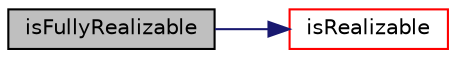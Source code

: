 digraph "isFullyRealizable"
{
  bgcolor="transparent";
  edge [fontname="Helvetica",fontsize="10",labelfontname="Helvetica",labelfontsize="10"];
  node [fontname="Helvetica",fontsize="10",shape=record];
  rankdir="LR";
  Node1 [label="isFullyRealizable",height=0.2,width=0.4,color="black", fillcolor="grey75", style="filled", fontcolor="black"];
  Node1 -> Node2 [color="midnightblue",fontsize="10",style="solid",fontname="Helvetica"];
  Node2 [label="isRealizable",height=0.2,width=0.4,color="red",URL="$a00170.html#a58730b945c36dd3aa5042e95e1e9f098",tooltip="Return true if some moments are realizable. "];
}
